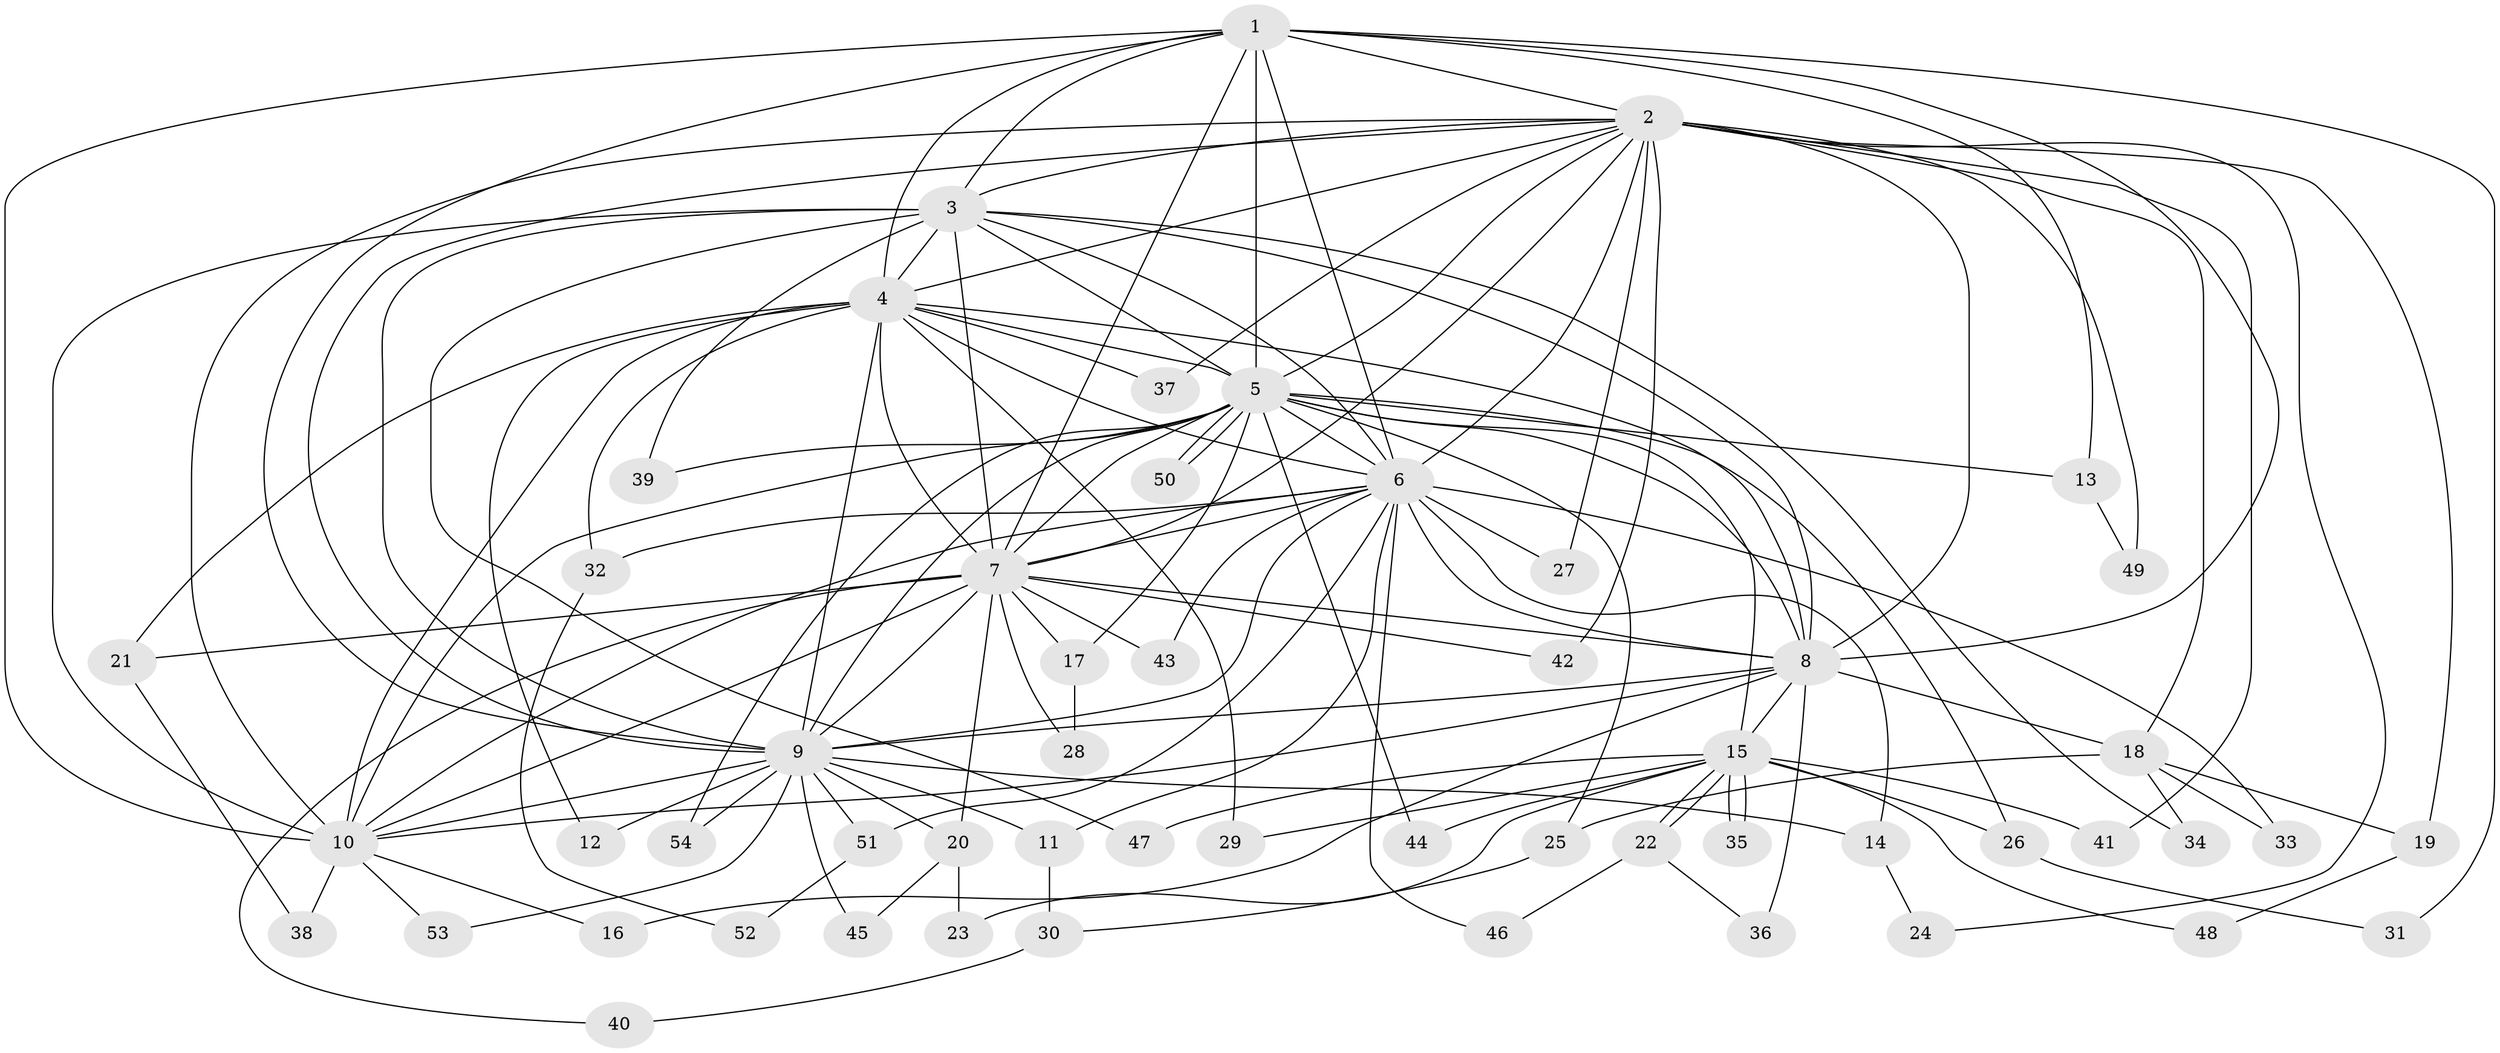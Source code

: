 // coarse degree distribution, {17: 0.047619047619047616, 5: 0.09523809523809523, 8: 0.047619047619047616, 2: 0.38095238095238093, 1: 0.42857142857142855}
// Generated by graph-tools (version 1.1) at 2025/17/03/04/25 18:17:25]
// undirected, 54 vertices, 133 edges
graph export_dot {
graph [start="1"]
  node [color=gray90,style=filled];
  1;
  2;
  3;
  4;
  5;
  6;
  7;
  8;
  9;
  10;
  11;
  12;
  13;
  14;
  15;
  16;
  17;
  18;
  19;
  20;
  21;
  22;
  23;
  24;
  25;
  26;
  27;
  28;
  29;
  30;
  31;
  32;
  33;
  34;
  35;
  36;
  37;
  38;
  39;
  40;
  41;
  42;
  43;
  44;
  45;
  46;
  47;
  48;
  49;
  50;
  51;
  52;
  53;
  54;
  1 -- 2;
  1 -- 3;
  1 -- 4;
  1 -- 5;
  1 -- 6;
  1 -- 7;
  1 -- 8;
  1 -- 9;
  1 -- 10;
  1 -- 13;
  1 -- 31;
  2 -- 3;
  2 -- 4;
  2 -- 5;
  2 -- 6;
  2 -- 7;
  2 -- 8;
  2 -- 9;
  2 -- 10;
  2 -- 18;
  2 -- 19;
  2 -- 24;
  2 -- 27;
  2 -- 37;
  2 -- 41;
  2 -- 42;
  2 -- 49;
  3 -- 4;
  3 -- 5;
  3 -- 6;
  3 -- 7;
  3 -- 8;
  3 -- 9;
  3 -- 10;
  3 -- 34;
  3 -- 39;
  3 -- 47;
  4 -- 5;
  4 -- 6;
  4 -- 7;
  4 -- 8;
  4 -- 9;
  4 -- 10;
  4 -- 12;
  4 -- 21;
  4 -- 29;
  4 -- 32;
  4 -- 37;
  5 -- 6;
  5 -- 7;
  5 -- 8;
  5 -- 9;
  5 -- 10;
  5 -- 13;
  5 -- 15;
  5 -- 17;
  5 -- 25;
  5 -- 26;
  5 -- 39;
  5 -- 44;
  5 -- 50;
  5 -- 50;
  5 -- 54;
  6 -- 7;
  6 -- 8;
  6 -- 9;
  6 -- 10;
  6 -- 11;
  6 -- 14;
  6 -- 27;
  6 -- 32;
  6 -- 33;
  6 -- 43;
  6 -- 46;
  6 -- 51;
  7 -- 8;
  7 -- 9;
  7 -- 10;
  7 -- 17;
  7 -- 20;
  7 -- 21;
  7 -- 28;
  7 -- 40;
  7 -- 42;
  7 -- 43;
  8 -- 9;
  8 -- 10;
  8 -- 15;
  8 -- 16;
  8 -- 18;
  8 -- 36;
  9 -- 10;
  9 -- 11;
  9 -- 12;
  9 -- 14;
  9 -- 20;
  9 -- 45;
  9 -- 51;
  9 -- 53;
  9 -- 54;
  10 -- 16;
  10 -- 38;
  10 -- 53;
  11 -- 30;
  13 -- 49;
  14 -- 24;
  15 -- 22;
  15 -- 22;
  15 -- 23;
  15 -- 26;
  15 -- 29;
  15 -- 35;
  15 -- 35;
  15 -- 41;
  15 -- 44;
  15 -- 47;
  15 -- 48;
  17 -- 28;
  18 -- 19;
  18 -- 25;
  18 -- 33;
  18 -- 34;
  19 -- 48;
  20 -- 23;
  20 -- 45;
  21 -- 38;
  22 -- 36;
  22 -- 46;
  25 -- 30;
  26 -- 31;
  30 -- 40;
  32 -- 52;
  51 -- 52;
}

